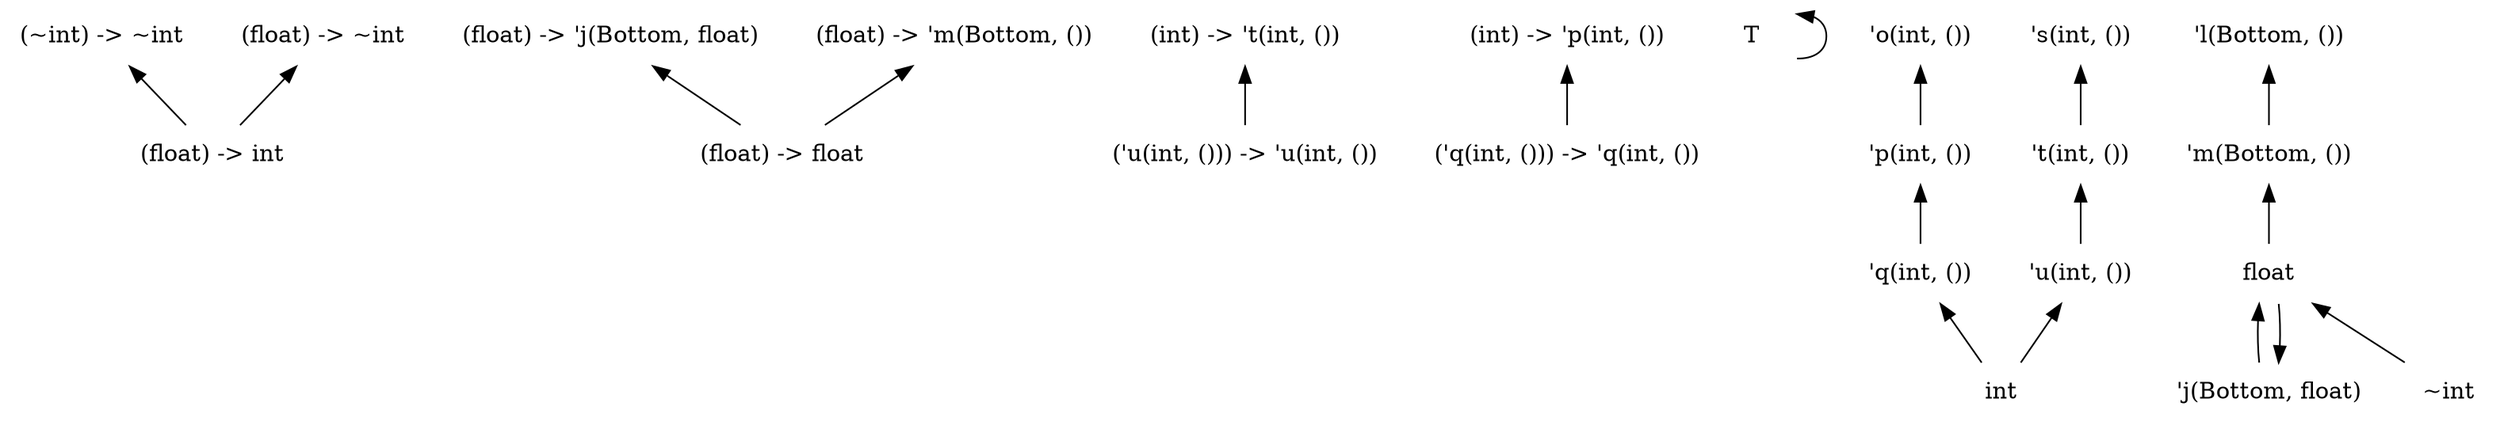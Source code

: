 digraph order {
  graph [
    size = "30,10"
    ];
  node [
    shape = none
    ];
  edge [
    dir = back
    ];
  "(float) -> int"
  "(float) -> float"
  "(float) -> 'j(Bottom, float)"
  "(float) -> 'm(Bottom, ())"
  "(int) -> 't(int, ())"
  "(int) -> 'p(int, ())"
  "(~int) -> ~int"
  "(float) -> ~int"
  "T"
  "'t(int, ())"
  "'u(int, ())"
  "'p(int, ())"
  "'q(int, ())"
  "'m(Bottom, ())"
  "'j(Bottom, float)"
  "'s(int, ())"
  "'o(int, ())"
  "'l(Bottom, ())"
  "float"
  "int"
  "~int"
  "('u(int, ())) -> 'u(int, ())"
  "('q(int, ())) -> 'q(int, ())"
  "(~int) -> ~int" -> "(float) -> int"
  "(float) -> ~int" -> "(float) -> int"
  "(float) -> 'j(Bottom, float)" -> "(float) -> float"
  "(float) -> 'm(Bottom, ())" -> "(float) -> float"
  "T" -> "T"
  "float" -> "'j(Bottom, float)"
  "float" -> "~int"
  "'s(int, ())" -> "'t(int, ())"
  "'u(int, ())" -> "int"
  "'t(int, ())" -> "'u(int, ())"
  "'o(int, ())" -> "'p(int, ())"
  "'q(int, ())" -> "int"
  "'p(int, ())" -> "'q(int, ())"
  "'l(Bottom, ())" -> "'m(Bottom, ())"
  "'m(Bottom, ())" -> "float"
  "'j(Bottom, float)" -> "float"
  "(int) -> 't(int, ())" -> "('u(int, ())) -> 'u(int, ())"
  "(int) -> 'p(int, ())" -> "('q(int, ())) -> 'q(int, ())"
}